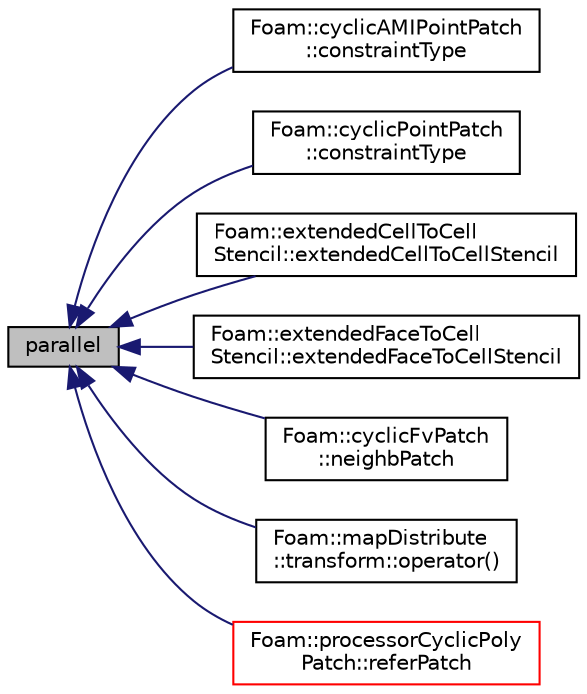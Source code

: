 digraph "parallel"
{
  bgcolor="transparent";
  edge [fontname="Helvetica",fontsize="10",labelfontname="Helvetica",labelfontsize="10"];
  node [fontname="Helvetica",fontsize="10",shape=record];
  rankdir="LR";
  Node1 [label="parallel",height=0.2,width=0.4,color="black", fillcolor="grey75", style="filled" fontcolor="black"];
  Node1 -> Node2 [dir="back",color="midnightblue",fontsize="10",style="solid",fontname="Helvetica"];
  Node2 [label="Foam::cyclicAMIPointPatch\l::constraintType",height=0.2,width=0.4,color="black",URL="$classFoam_1_1cyclicAMIPointPatch.html#aff64e9510b9682c7d1a85746a8ff92dd",tooltip="Return the constraint type this pointPatch implements. "];
  Node1 -> Node3 [dir="back",color="midnightblue",fontsize="10",style="solid",fontname="Helvetica"];
  Node3 [label="Foam::cyclicPointPatch\l::constraintType",height=0.2,width=0.4,color="black",URL="$classFoam_1_1cyclicPointPatch.html#aff64e9510b9682c7d1a85746a8ff92dd",tooltip="Return the constraint type this pointPatch implements. "];
  Node1 -> Node4 [dir="back",color="midnightblue",fontsize="10",style="solid",fontname="Helvetica"];
  Node4 [label="Foam::extendedCellToCell\lStencil::extendedCellToCellStencil",height=0.2,width=0.4,color="black",URL="$classFoam_1_1extendedCellToCellStencil.html#a8d6ebc776c41265c4fd45e05f0023e79",tooltip="Construct from mesh. "];
  Node1 -> Node5 [dir="back",color="midnightblue",fontsize="10",style="solid",fontname="Helvetica"];
  Node5 [label="Foam::extendedFaceToCell\lStencil::extendedFaceToCellStencil",height=0.2,width=0.4,color="black",URL="$classFoam_1_1extendedFaceToCellStencil.html#a90f7fb44e65d3534ce8bf1e65141a3e0",tooltip="Construct from mesh. "];
  Node1 -> Node6 [dir="back",color="midnightblue",fontsize="10",style="solid",fontname="Helvetica"];
  Node6 [label="Foam::cyclicFvPatch\l::neighbPatch",height=0.2,width=0.4,color="black",URL="$classFoam_1_1cyclicFvPatch.html#a8c775c139948a10c96471aa25f8c1337",tooltip="Return processor number. "];
  Node1 -> Node7 [dir="back",color="midnightblue",fontsize="10",style="solid",fontname="Helvetica"];
  Node7 [label="Foam::mapDistribute\l::transform::operator()",height=0.2,width=0.4,color="black",URL="$classFoam_1_1mapDistribute_1_1transform.html#a003a38c5b95b03b5e1963cd502887abf",tooltip="Transform patch-based field. "];
  Node1 -> Node8 [dir="back",color="midnightblue",fontsize="10",style="solid",fontname="Helvetica"];
  Node8 [label="Foam::processorCyclicPoly\lPatch::referPatch",height=0.2,width=0.4,color="red",URL="$classFoam_1_1processorCyclicPolyPatch.html#a527c034f03187c71f20acf9255fb7781"];
}
